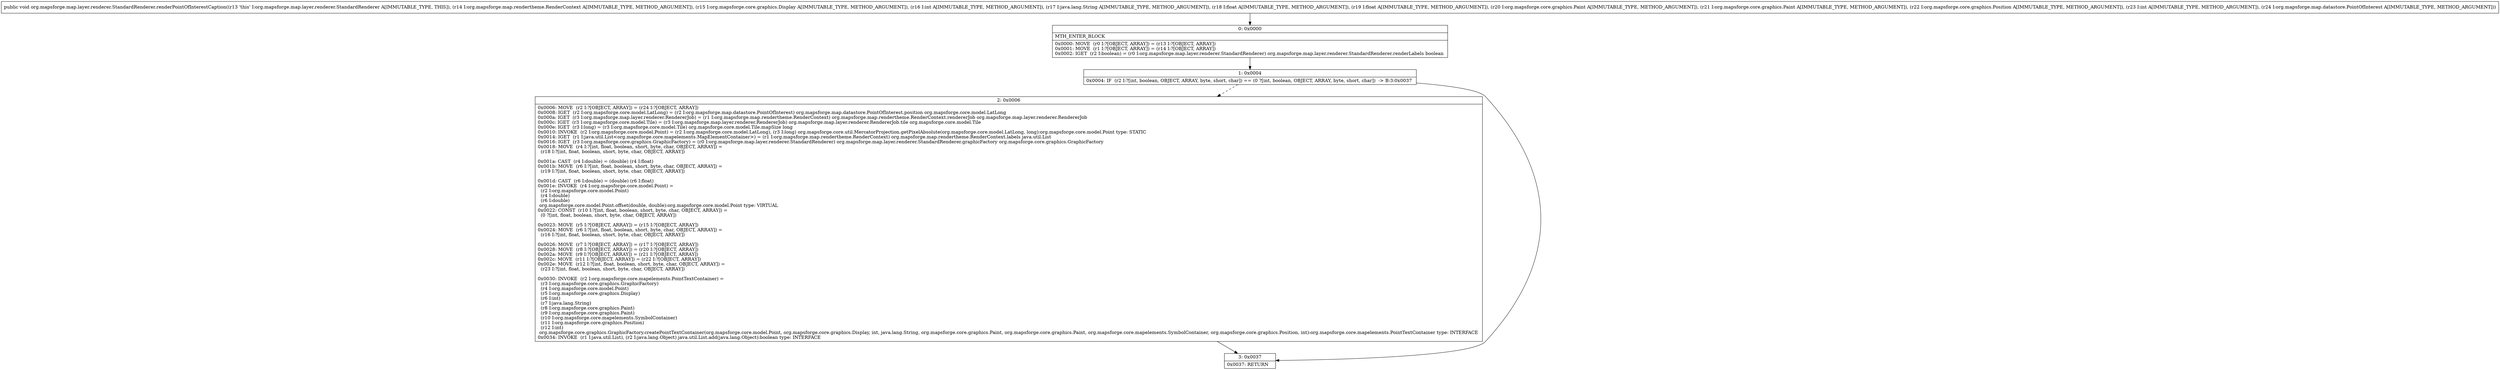 digraph "CFG fororg.mapsforge.map.layer.renderer.StandardRenderer.renderPointOfInterestCaption(Lorg\/mapsforge\/map\/rendertheme\/RenderContext;Lorg\/mapsforge\/core\/graphics\/Display;ILjava\/lang\/String;FFLorg\/mapsforge\/core\/graphics\/Paint;Lorg\/mapsforge\/core\/graphics\/Paint;Lorg\/mapsforge\/core\/graphics\/Position;ILorg\/mapsforge\/map\/datastore\/PointOfInterest;)V" {
Node_0 [shape=record,label="{0\:\ 0x0000|MTH_ENTER_BLOCK\l|0x0000: MOVE  (r0 I:?[OBJECT, ARRAY]) = (r13 I:?[OBJECT, ARRAY]) \l0x0001: MOVE  (r1 I:?[OBJECT, ARRAY]) = (r14 I:?[OBJECT, ARRAY]) \l0x0002: IGET  (r2 I:boolean) = (r0 I:org.mapsforge.map.layer.renderer.StandardRenderer) org.mapsforge.map.layer.renderer.StandardRenderer.renderLabels boolean \l}"];
Node_1 [shape=record,label="{1\:\ 0x0004|0x0004: IF  (r2 I:?[int, boolean, OBJECT, ARRAY, byte, short, char]) == (0 ?[int, boolean, OBJECT, ARRAY, byte, short, char])  \-\> B:3:0x0037 \l}"];
Node_2 [shape=record,label="{2\:\ 0x0006|0x0006: MOVE  (r2 I:?[OBJECT, ARRAY]) = (r24 I:?[OBJECT, ARRAY]) \l0x0008: IGET  (r2 I:org.mapsforge.core.model.LatLong) = (r2 I:org.mapsforge.map.datastore.PointOfInterest) org.mapsforge.map.datastore.PointOfInterest.position org.mapsforge.core.model.LatLong \l0x000a: IGET  (r3 I:org.mapsforge.map.layer.renderer.RendererJob) = (r1 I:org.mapsforge.map.rendertheme.RenderContext) org.mapsforge.map.rendertheme.RenderContext.rendererJob org.mapsforge.map.layer.renderer.RendererJob \l0x000c: IGET  (r3 I:org.mapsforge.core.model.Tile) = (r3 I:org.mapsforge.map.layer.renderer.RendererJob) org.mapsforge.map.layer.renderer.RendererJob.tile org.mapsforge.core.model.Tile \l0x000e: IGET  (r3 I:long) = (r3 I:org.mapsforge.core.model.Tile) org.mapsforge.core.model.Tile.mapSize long \l0x0010: INVOKE  (r2 I:org.mapsforge.core.model.Point) = (r2 I:org.mapsforge.core.model.LatLong), (r3 I:long) org.mapsforge.core.util.MercatorProjection.getPixelAbsolute(org.mapsforge.core.model.LatLong, long):org.mapsforge.core.model.Point type: STATIC \l0x0014: IGET  (r1 I:java.util.List\<org.mapsforge.core.mapelements.MapElementContainer\>) = (r1 I:org.mapsforge.map.rendertheme.RenderContext) org.mapsforge.map.rendertheme.RenderContext.labels java.util.List \l0x0016: IGET  (r3 I:org.mapsforge.core.graphics.GraphicFactory) = (r0 I:org.mapsforge.map.layer.renderer.StandardRenderer) org.mapsforge.map.layer.renderer.StandardRenderer.graphicFactory org.mapsforge.core.graphics.GraphicFactory \l0x0018: MOVE  (r4 I:?[int, float, boolean, short, byte, char, OBJECT, ARRAY]) = \l  (r18 I:?[int, float, boolean, short, byte, char, OBJECT, ARRAY])\l \l0x001a: CAST  (r4 I:double) = (double) (r4 I:float) \l0x001b: MOVE  (r6 I:?[int, float, boolean, short, byte, char, OBJECT, ARRAY]) = \l  (r19 I:?[int, float, boolean, short, byte, char, OBJECT, ARRAY])\l \l0x001d: CAST  (r6 I:double) = (double) (r6 I:float) \l0x001e: INVOKE  (r4 I:org.mapsforge.core.model.Point) = \l  (r2 I:org.mapsforge.core.model.Point)\l  (r4 I:double)\l  (r6 I:double)\l org.mapsforge.core.model.Point.offset(double, double):org.mapsforge.core.model.Point type: VIRTUAL \l0x0022: CONST  (r10 I:?[int, float, boolean, short, byte, char, OBJECT, ARRAY]) = \l  (0 ?[int, float, boolean, short, byte, char, OBJECT, ARRAY])\l \l0x0023: MOVE  (r5 I:?[OBJECT, ARRAY]) = (r15 I:?[OBJECT, ARRAY]) \l0x0024: MOVE  (r6 I:?[int, float, boolean, short, byte, char, OBJECT, ARRAY]) = \l  (r16 I:?[int, float, boolean, short, byte, char, OBJECT, ARRAY])\l \l0x0026: MOVE  (r7 I:?[OBJECT, ARRAY]) = (r17 I:?[OBJECT, ARRAY]) \l0x0028: MOVE  (r8 I:?[OBJECT, ARRAY]) = (r20 I:?[OBJECT, ARRAY]) \l0x002a: MOVE  (r9 I:?[OBJECT, ARRAY]) = (r21 I:?[OBJECT, ARRAY]) \l0x002c: MOVE  (r11 I:?[OBJECT, ARRAY]) = (r22 I:?[OBJECT, ARRAY]) \l0x002e: MOVE  (r12 I:?[int, float, boolean, short, byte, char, OBJECT, ARRAY]) = \l  (r23 I:?[int, float, boolean, short, byte, char, OBJECT, ARRAY])\l \l0x0030: INVOKE  (r2 I:org.mapsforge.core.mapelements.PointTextContainer) = \l  (r3 I:org.mapsforge.core.graphics.GraphicFactory)\l  (r4 I:org.mapsforge.core.model.Point)\l  (r5 I:org.mapsforge.core.graphics.Display)\l  (r6 I:int)\l  (r7 I:java.lang.String)\l  (r8 I:org.mapsforge.core.graphics.Paint)\l  (r9 I:org.mapsforge.core.graphics.Paint)\l  (r10 I:org.mapsforge.core.mapelements.SymbolContainer)\l  (r11 I:org.mapsforge.core.graphics.Position)\l  (r12 I:int)\l org.mapsforge.core.graphics.GraphicFactory.createPointTextContainer(org.mapsforge.core.model.Point, org.mapsforge.core.graphics.Display, int, java.lang.String, org.mapsforge.core.graphics.Paint, org.mapsforge.core.graphics.Paint, org.mapsforge.core.mapelements.SymbolContainer, org.mapsforge.core.graphics.Position, int):org.mapsforge.core.mapelements.PointTextContainer type: INTERFACE \l0x0034: INVOKE  (r1 I:java.util.List), (r2 I:java.lang.Object) java.util.List.add(java.lang.Object):boolean type: INTERFACE \l}"];
Node_3 [shape=record,label="{3\:\ 0x0037|0x0037: RETURN   \l}"];
MethodNode[shape=record,label="{public void org.mapsforge.map.layer.renderer.StandardRenderer.renderPointOfInterestCaption((r13 'this' I:org.mapsforge.map.layer.renderer.StandardRenderer A[IMMUTABLE_TYPE, THIS]), (r14 I:org.mapsforge.map.rendertheme.RenderContext A[IMMUTABLE_TYPE, METHOD_ARGUMENT]), (r15 I:org.mapsforge.core.graphics.Display A[IMMUTABLE_TYPE, METHOD_ARGUMENT]), (r16 I:int A[IMMUTABLE_TYPE, METHOD_ARGUMENT]), (r17 I:java.lang.String A[IMMUTABLE_TYPE, METHOD_ARGUMENT]), (r18 I:float A[IMMUTABLE_TYPE, METHOD_ARGUMENT]), (r19 I:float A[IMMUTABLE_TYPE, METHOD_ARGUMENT]), (r20 I:org.mapsforge.core.graphics.Paint A[IMMUTABLE_TYPE, METHOD_ARGUMENT]), (r21 I:org.mapsforge.core.graphics.Paint A[IMMUTABLE_TYPE, METHOD_ARGUMENT]), (r22 I:org.mapsforge.core.graphics.Position A[IMMUTABLE_TYPE, METHOD_ARGUMENT]), (r23 I:int A[IMMUTABLE_TYPE, METHOD_ARGUMENT]), (r24 I:org.mapsforge.map.datastore.PointOfInterest A[IMMUTABLE_TYPE, METHOD_ARGUMENT])) }"];
MethodNode -> Node_0;
Node_0 -> Node_1;
Node_1 -> Node_2[style=dashed];
Node_1 -> Node_3;
Node_2 -> Node_3;
}


